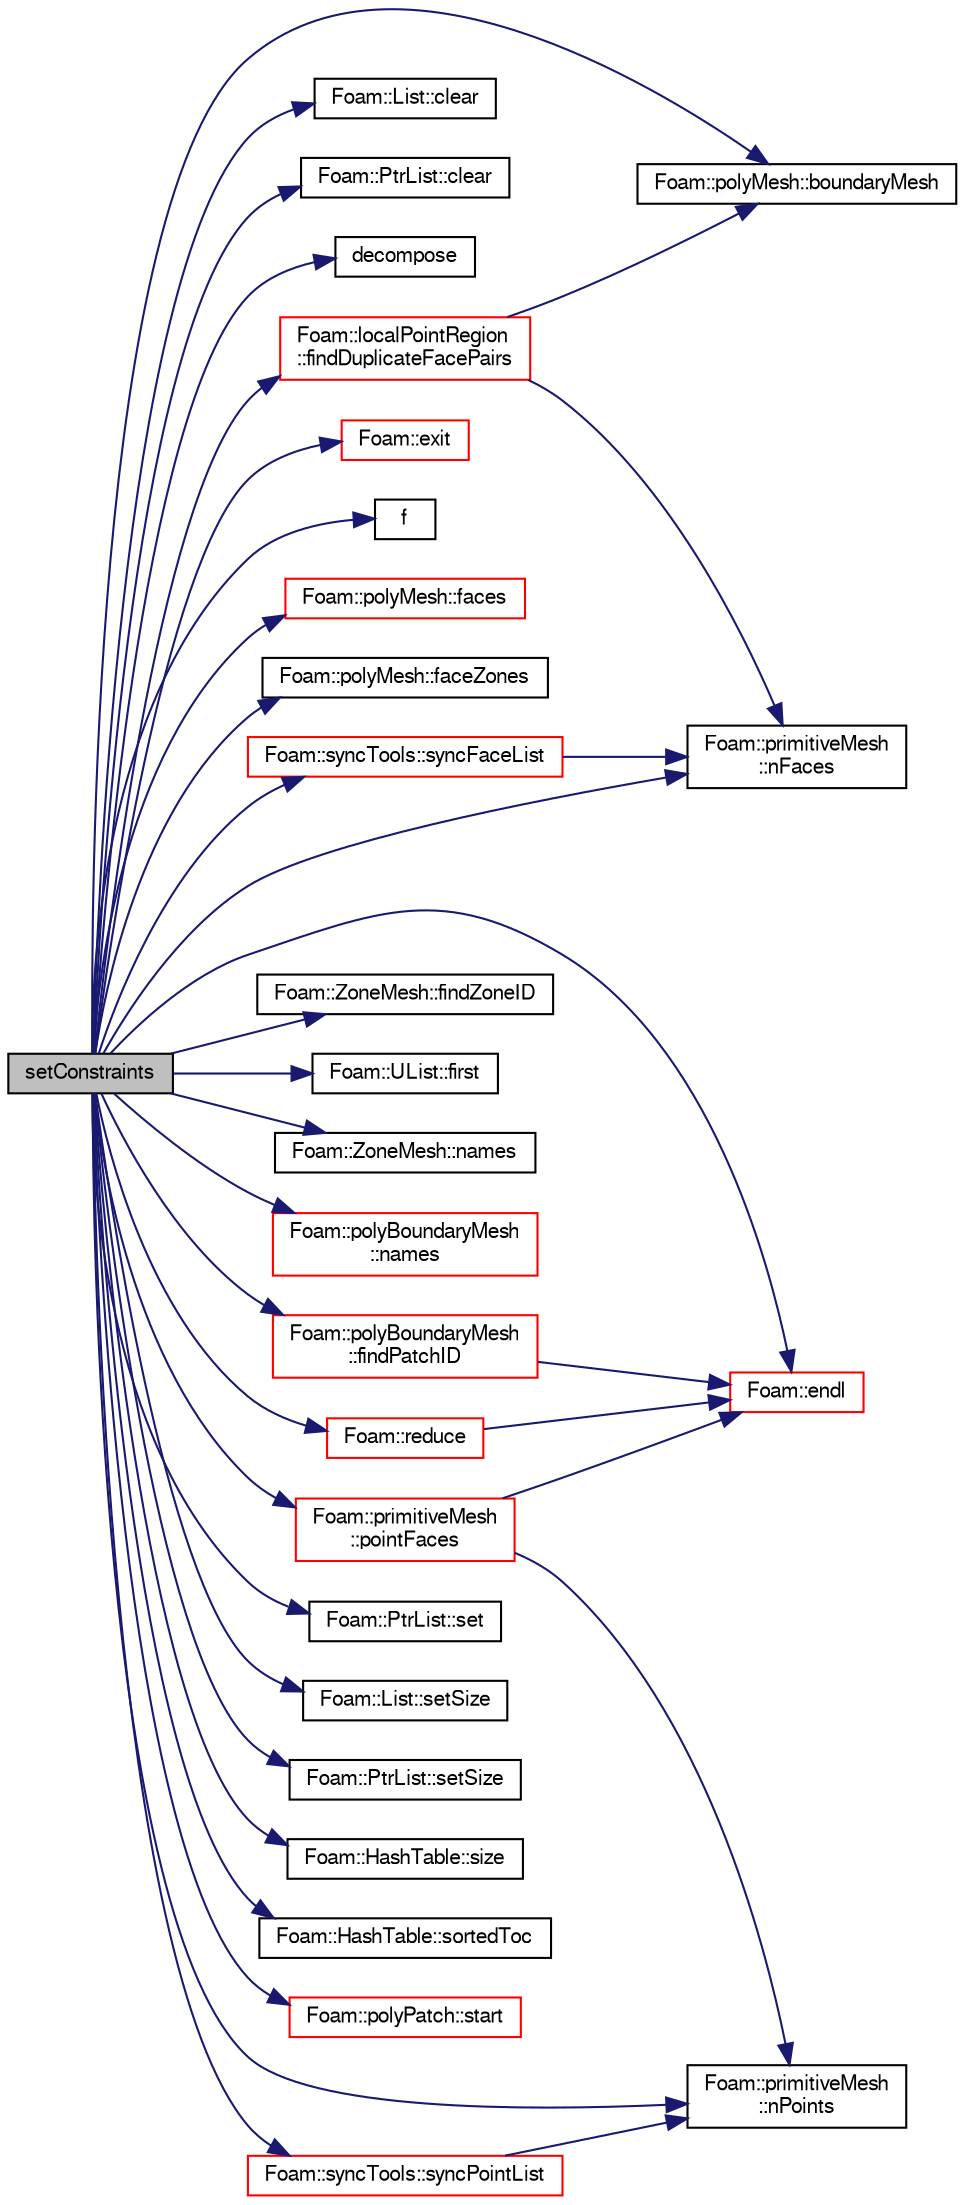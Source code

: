 digraph "setConstraints"
{
  bgcolor="transparent";
  edge [fontname="FreeSans",fontsize="10",labelfontname="FreeSans",labelfontsize="10"];
  node [fontname="FreeSans",fontsize="10",shape=record];
  rankdir="LR";
  Node1584 [label="setConstraints",height=0.2,width=0.4,color="black", fillcolor="grey75", style="filled", fontcolor="black"];
  Node1584 -> Node1585 [color="midnightblue",fontsize="10",style="solid",fontname="FreeSans"];
  Node1585 [label="Foam::polyMesh::boundaryMesh",height=0.2,width=0.4,color="black",URL="$a27410.html#a9f2b68c134340291eda6197f47f25484",tooltip="Return boundary mesh. "];
  Node1584 -> Node1586 [color="midnightblue",fontsize="10",style="solid",fontname="FreeSans"];
  Node1586 [label="Foam::List::clear",height=0.2,width=0.4,color="black",URL="$a25694.html#ac8bb3912a3ce86b15842e79d0b421204",tooltip="Clear the list, i.e. set size to zero. "];
  Node1584 -> Node1587 [color="midnightblue",fontsize="10",style="solid",fontname="FreeSans"];
  Node1587 [label="Foam::PtrList::clear",height=0.2,width=0.4,color="black",URL="$a25914.html#ac8bb3912a3ce86b15842e79d0b421204",tooltip="Clear the PtrList, i.e. set size to zero deleting all the. "];
  Node1584 -> Node1588 [color="midnightblue",fontsize="10",style="solid",fontname="FreeSans"];
  Node1588 [label="decompose",height=0.2,width=0.4,color="black",URL="$a28594.html#a30ea1ec9f9f9f89663dc353e14df5260",tooltip="Return for every coordinate the wanted processor number. "];
  Node1584 -> Node1589 [color="midnightblue",fontsize="10",style="solid",fontname="FreeSans"];
  Node1589 [label="Foam::endl",height=0.2,width=0.4,color="red",URL="$a21124.html#a2db8fe02a0d3909e9351bb4275b23ce4",tooltip="Add newline and flush stream. "];
  Node1584 -> Node1591 [color="midnightblue",fontsize="10",style="solid",fontname="FreeSans"];
  Node1591 [label="Foam::exit",height=0.2,width=0.4,color="red",URL="$a21124.html#a06ca7250d8e89caf05243ec094843642"];
  Node1584 -> Node1636 [color="midnightblue",fontsize="10",style="solid",fontname="FreeSans"];
  Node1636 [label="f",height=0.2,width=0.4,color="black",URL="$a17900.html#a888be93833ac7a23170555c69c690288"];
  Node1584 -> Node1637 [color="midnightblue",fontsize="10",style="solid",fontname="FreeSans"];
  Node1637 [label="Foam::polyMesh::faces",height=0.2,width=0.4,color="red",URL="$a27410.html#a431c0a24765f0bb6d32f6a03ce0e9b57",tooltip="Return raw faces. "];
  Node1584 -> Node1638 [color="midnightblue",fontsize="10",style="solid",fontname="FreeSans"];
  Node1638 [label="Foam::polyMesh::faceZones",height=0.2,width=0.4,color="black",URL="$a27410.html#af216614a0f9997169eea2cade46dc9ba",tooltip="Return face zone mesh. "];
  Node1584 -> Node1639 [color="midnightblue",fontsize="10",style="solid",fontname="FreeSans"];
  Node1639 [label="Foam::localPointRegion\l::findDuplicateFacePairs",height=0.2,width=0.4,color="red",URL="$a25198.html#ada4b8f94bf6f76d8d4342d0d169ce358",tooltip="Helper routine to find all baffles (two boundary faces. "];
  Node1639 -> Node1585 [color="midnightblue",fontsize="10",style="solid",fontname="FreeSans"];
  Node1639 -> Node1641 [color="midnightblue",fontsize="10",style="solid",fontname="FreeSans"];
  Node1641 [label="Foam::primitiveMesh\l::nFaces",height=0.2,width=0.4,color="black",URL="$a27530.html#abe602c985a3c9ffa67176e969e77ca6f"];
  Node1584 -> Node1683 [color="midnightblue",fontsize="10",style="solid",fontname="FreeSans"];
  Node1683 [label="Foam::polyBoundaryMesh\l::findPatchID",height=0.2,width=0.4,color="red",URL="$a27402.html#ac89fe0aab9fe12bd4f0d3807495fe72b",tooltip="Find patch index given a name. "];
  Node1683 -> Node1589 [color="midnightblue",fontsize="10",style="solid",fontname="FreeSans"];
  Node1584 -> Node1684 [color="midnightblue",fontsize="10",style="solid",fontname="FreeSans"];
  Node1684 [label="Foam::ZoneMesh::findZoneID",height=0.2,width=0.4,color="black",URL="$a27522.html#a13d1a124b375b062a1c226196db8b486",tooltip="Find zone index given a name. "];
  Node1584 -> Node1685 [color="midnightblue",fontsize="10",style="solid",fontname="FreeSans"];
  Node1685 [label="Foam::UList::first",height=0.2,width=0.4,color="black",URL="$a25698.html#a1c9828bc3de9502754d944c95a2ce0d9",tooltip="Return the first element of the list. "];
  Node1584 -> Node1686 [color="midnightblue",fontsize="10",style="solid",fontname="FreeSans"];
  Node1686 [label="Foam::ZoneMesh::names",height=0.2,width=0.4,color="black",URL="$a27522.html#ada6aa4fc7adb36994dc5e27d319a3acc",tooltip="Return a list of zone names. "];
  Node1584 -> Node1687 [color="midnightblue",fontsize="10",style="solid",fontname="FreeSans"];
  Node1687 [label="Foam::polyBoundaryMesh\l::names",height=0.2,width=0.4,color="red",URL="$a27402.html#ada6aa4fc7adb36994dc5e27d319a3acc",tooltip="Return a list of patch names. "];
  Node1584 -> Node1641 [color="midnightblue",fontsize="10",style="solid",fontname="FreeSans"];
  Node1584 -> Node1689 [color="midnightblue",fontsize="10",style="solid",fontname="FreeSans"];
  Node1689 [label="Foam::primitiveMesh\l::nPoints",height=0.2,width=0.4,color="black",URL="$a27530.html#a1c886a784a597459dbf2d9470798e9dd"];
  Node1584 -> Node1690 [color="midnightblue",fontsize="10",style="solid",fontname="FreeSans"];
  Node1690 [label="Foam::primitiveMesh\l::pointFaces",height=0.2,width=0.4,color="red",URL="$a27530.html#acc347dd5dd3557af888ac3dd86d90d22"];
  Node1690 -> Node1589 [color="midnightblue",fontsize="10",style="solid",fontname="FreeSans"];
  Node1690 -> Node1689 [color="midnightblue",fontsize="10",style="solid",fontname="FreeSans"];
  Node1584 -> Node1702 [color="midnightblue",fontsize="10",style="solid",fontname="FreeSans"];
  Node1702 [label="Foam::reduce",height=0.2,width=0.4,color="red",URL="$a21124.html#a7ffd6af4acc2eb9ba72ee296b5ecda23"];
  Node1702 -> Node1589 [color="midnightblue",fontsize="10",style="solid",fontname="FreeSans"];
  Node1584 -> Node1712 [color="midnightblue",fontsize="10",style="solid",fontname="FreeSans"];
  Node1712 [label="Foam::PtrList::set",height=0.2,width=0.4,color="black",URL="$a25914.html#a2d4fe99e7a41d6359b3c1946995622a0",tooltip="Is element set. "];
  Node1584 -> Node1652 [color="midnightblue",fontsize="10",style="solid",fontname="FreeSans"];
  Node1652 [label="Foam::List::setSize",height=0.2,width=0.4,color="black",URL="$a25694.html#aedb985ffeaf1bdbfeccc2a8730405703",tooltip="Reset size of List. "];
  Node1584 -> Node1713 [color="midnightblue",fontsize="10",style="solid",fontname="FreeSans"];
  Node1713 [label="Foam::PtrList::setSize",height=0.2,width=0.4,color="black",URL="$a25914.html#aedb985ffeaf1bdbfeccc2a8730405703",tooltip="Reset size of PtrList. If extending the PtrList, new entries are. "];
  Node1584 -> Node1678 [color="midnightblue",fontsize="10",style="solid",fontname="FreeSans"];
  Node1678 [label="Foam::HashTable::size",height=0.2,width=0.4,color="black",URL="$a25702.html#a47b3bf30da1eb3ab8076b5fbe00e0494",tooltip="Return number of elements in table. "];
  Node1584 -> Node1714 [color="midnightblue",fontsize="10",style="solid",fontname="FreeSans"];
  Node1714 [label="Foam::HashTable::sortedToc",height=0.2,width=0.4,color="black",URL="$a25702.html#a00e373a2c0d6161c4bcdc4453c1bb35e",tooltip="Return the table of contents as a sorted list. "];
  Node1584 -> Node1647 [color="midnightblue",fontsize="10",style="solid",fontname="FreeSans"];
  Node1647 [label="Foam::polyPatch::start",height=0.2,width=0.4,color="red",URL="$a27478.html#a6bfd3e3abb11e98bdb4b98671cec1234",tooltip="Return start label of this patch in the polyMesh face list. "];
  Node1584 -> Node1715 [color="midnightblue",fontsize="10",style="solid",fontname="FreeSans"];
  Node1715 [label="Foam::syncTools::syncFaceList",height=0.2,width=0.4,color="red",URL="$a27502.html#abed40ebf1b90b365509600f5e7b004b7",tooltip="Synchronize values on all mesh faces. "];
  Node1715 -> Node1641 [color="midnightblue",fontsize="10",style="solid",fontname="FreeSans"];
  Node1584 -> Node1994 [color="midnightblue",fontsize="10",style="solid",fontname="FreeSans"];
  Node1994 [label="Foam::syncTools::syncPointList",height=0.2,width=0.4,color="red",URL="$a27502.html#a197ed77a9101bdfb37253bd3f507c017",tooltip="Synchronize values on all mesh points. "];
  Node1994 -> Node1689 [color="midnightblue",fontsize="10",style="solid",fontname="FreeSans"];
}
